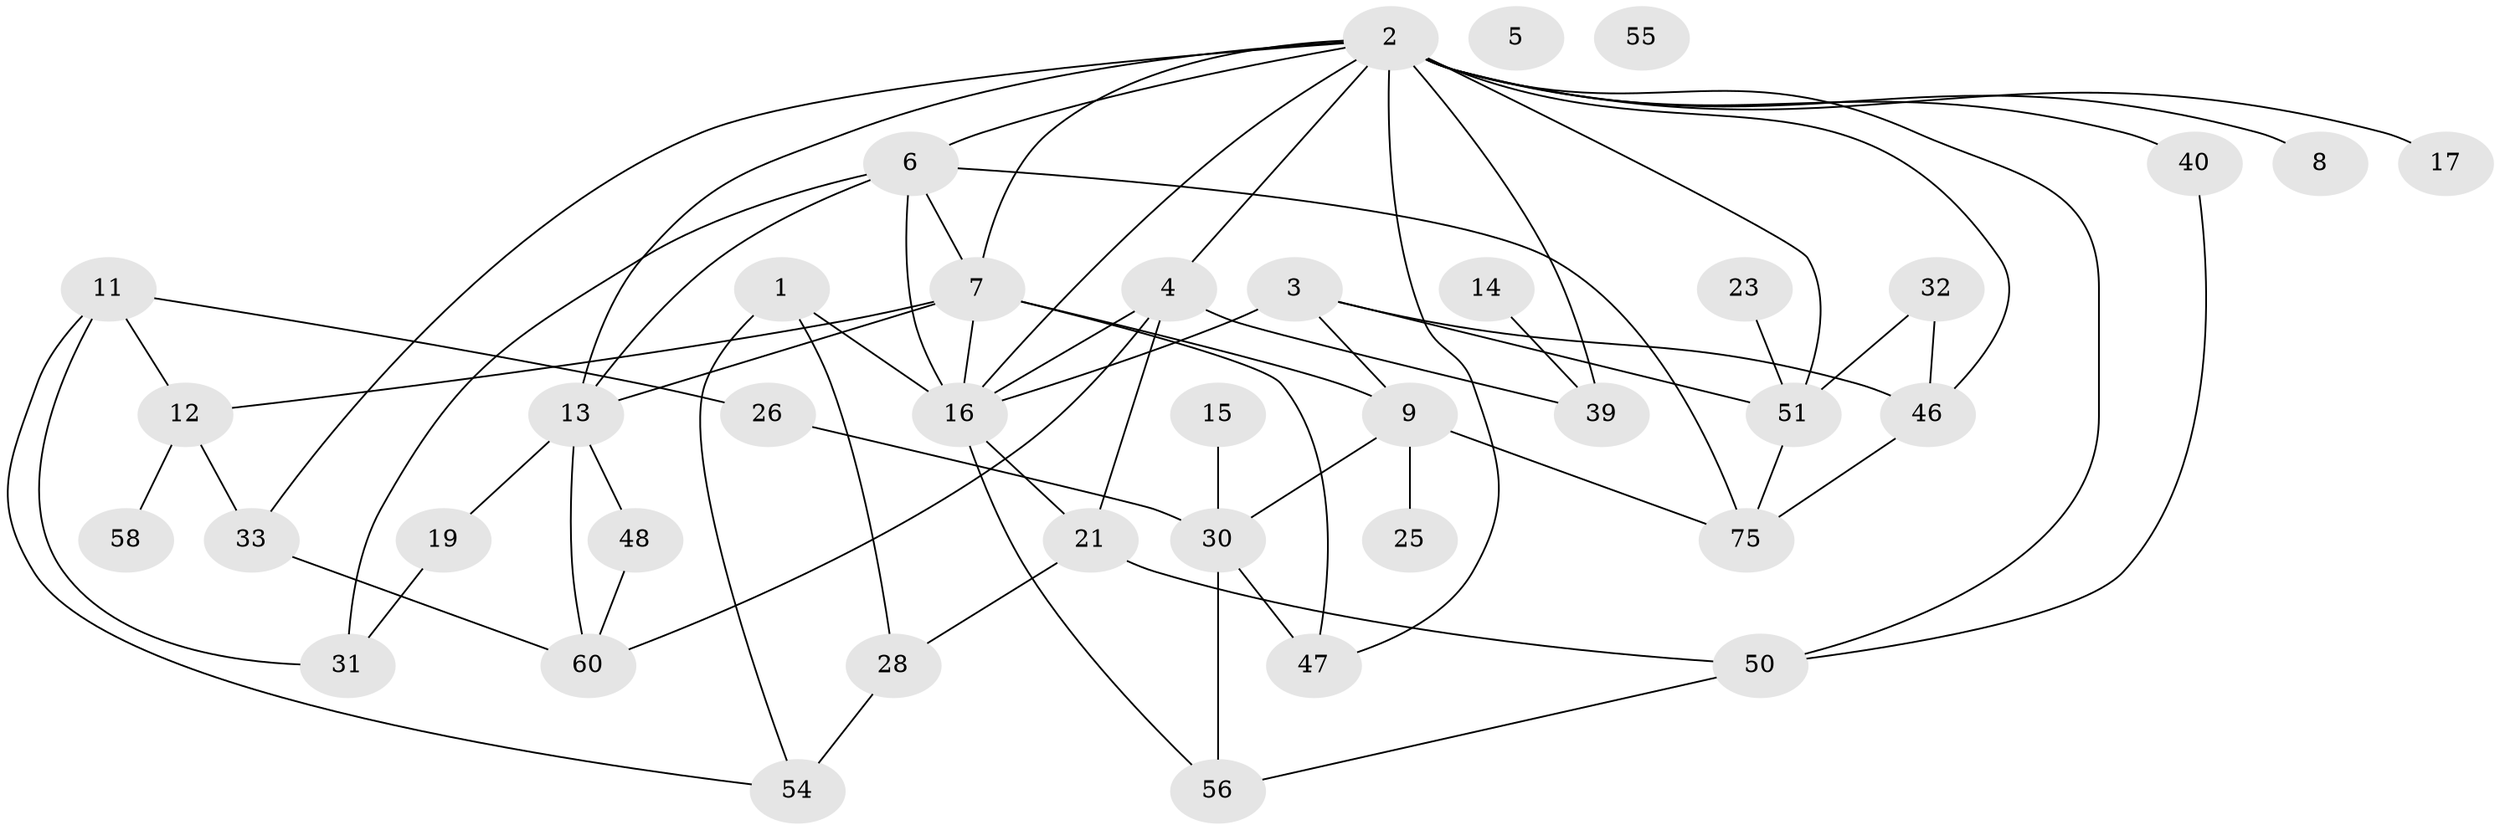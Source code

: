 // original degree distribution, {3: 0.2564102564102564, 9: 0.01282051282051282, 4: 0.19230769230769232, 1: 0.21794871794871795, 2: 0.20512820512820512, 5: 0.0641025641025641, 7: 0.01282051282051282, 6: 0.02564102564102564, 0: 0.01282051282051282}
// Generated by graph-tools (version 1.1) at 2025/13/03/09/25 04:13:04]
// undirected, 39 vertices, 67 edges
graph export_dot {
graph [start="1"]
  node [color=gray90,style=filled];
  1 [super="+36+20"];
  2 [super="+66+63+62+34+43"];
  3 [super="+69"];
  4 [super="+35"];
  5 [super="+64"];
  6 [super="+24+68+52"];
  7 [super="+53+29"];
  8;
  9 [super="+10"];
  11 [super="+45"];
  12 [super="+22+73"];
  13 [super="+18"];
  14;
  15;
  16 [super="+44"];
  17;
  19 [super="+27"];
  21 [super="+57"];
  23;
  25;
  26 [super="+41"];
  28 [super="+38"];
  30 [super="+37"];
  31;
  32;
  33;
  39;
  40;
  46;
  47;
  48;
  50;
  51 [super="+65"];
  54;
  55;
  56;
  58;
  60 [super="+70"];
  75 [super="+78"];
  1 -- 54 [weight=2];
  1 -- 16;
  1 -- 28;
  2 -- 47;
  2 -- 50;
  2 -- 16;
  2 -- 46;
  2 -- 6 [weight=2];
  2 -- 40;
  2 -- 17;
  2 -- 13;
  2 -- 33;
  2 -- 51;
  2 -- 39;
  2 -- 7;
  2 -- 4;
  2 -- 8;
  3 -- 46;
  3 -- 16;
  3 -- 51;
  3 -- 9;
  4 -- 16;
  4 -- 60;
  4 -- 21;
  4 -- 39;
  6 -- 31;
  6 -- 13;
  6 -- 7;
  6 -- 16;
  6 -- 75;
  7 -- 12;
  7 -- 16;
  7 -- 13;
  7 -- 47;
  7 -- 9;
  9 -- 75;
  9 -- 30;
  9 -- 25;
  11 -- 54;
  11 -- 26;
  11 -- 12;
  11 -- 31;
  12 -- 33 [weight=2];
  12 -- 58;
  13 -- 48;
  13 -- 60;
  13 -- 19;
  14 -- 39;
  15 -- 30;
  16 -- 56;
  16 -- 21;
  19 -- 31;
  21 -- 50;
  21 -- 28;
  23 -- 51;
  26 -- 30;
  28 -- 54;
  30 -- 56;
  30 -- 47;
  32 -- 46;
  32 -- 51;
  33 -- 60;
  40 -- 50;
  46 -- 75;
  48 -- 60;
  50 -- 56;
  51 -- 75;
}
